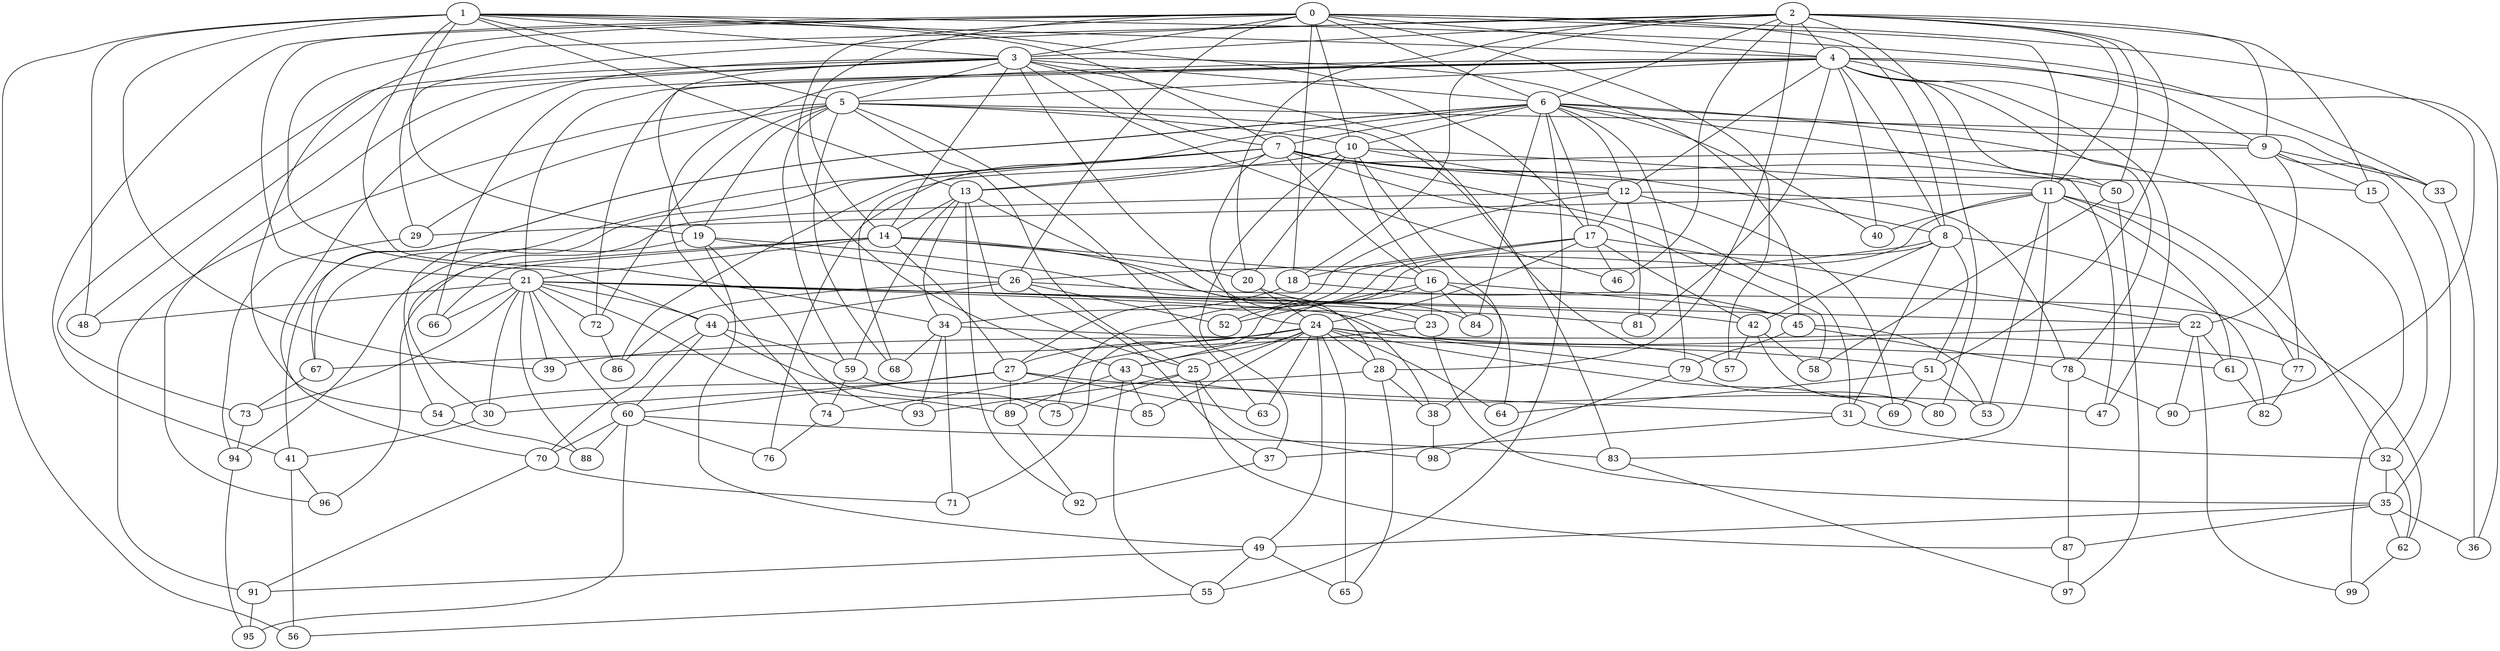 strict graph "barabasi_albert_graph(100,3)" {
0;
1;
2;
3;
4;
5;
6;
7;
8;
9;
10;
11;
12;
13;
14;
15;
16;
17;
18;
19;
20;
21;
22;
23;
24;
25;
26;
27;
28;
29;
30;
31;
32;
33;
34;
35;
36;
37;
38;
39;
40;
41;
42;
43;
44;
45;
46;
47;
48;
49;
50;
51;
52;
53;
54;
55;
56;
57;
58;
59;
60;
61;
62;
63;
64;
65;
66;
67;
68;
69;
70;
71;
72;
73;
74;
75;
76;
77;
78;
79;
80;
81;
82;
83;
84;
85;
86;
87;
88;
89;
90;
91;
92;
93;
94;
95;
96;
97;
98;
99;
0 -- 3  [is_available=True, prob="0.680263417022"];
0 -- 4  [is_available=True, prob="0.664207578234"];
0 -- 6  [is_available=True, prob="0.296291345407"];
0 -- 8  [is_available=True, prob="0.613597213385"];
0 -- 41  [is_available=True, prob="0.453957798913"];
0 -- 10  [is_available=True, prob="0.743753445504"];
0 -- 11  [is_available=True, prob="1.0"];
0 -- 44  [is_available=True, prob="0.773536949351"];
0 -- 14  [is_available=True, prob="0.201013522179"];
0 -- 43  [is_available=True, prob="0.769419292962"];
0 -- 18  [is_available=True, prob="0.0248930971551"];
0 -- 21  [is_available=True, prob="0.241447400946"];
0 -- 57  [is_available=True, prob="1.0"];
0 -- 26  [is_available=True, prob="0.85201490969"];
0 -- 90  [is_available=True, prob="0.870804354899"];
1 -- 33  [is_available=True, prob="0.125178306068"];
1 -- 34  [is_available=True, prob="0.433945501235"];
1 -- 3  [is_available=True, prob="0.463379065783"];
1 -- 4  [is_available=True, prob="1.0"];
1 -- 5  [is_available=True, prob="0.0309982845106"];
1 -- 7  [is_available=True, prob="0.610646467766"];
1 -- 39  [is_available=True, prob="0.0450953175723"];
1 -- 13  [is_available=True, prob="1.0"];
1 -- 48  [is_available=True, prob="0.025058763148"];
1 -- 17  [is_available=True, prob="0.030986374005"];
1 -- 19  [is_available=True, prob="0.777137360653"];
1 -- 56  [is_available=True, prob="0.805321014151"];
2 -- 3  [is_available=True, prob="0.270228002243"];
2 -- 4  [is_available=True, prob="1.0"];
2 -- 6  [is_available=True, prob="0.990981641192"];
2 -- 9  [is_available=True, prob="0.185684640079"];
2 -- 11  [is_available=True, prob="0.212953362519"];
2 -- 50  [is_available=True, prob="0.297910417855"];
2 -- 46  [is_available=True, prob="1.0"];
2 -- 15  [is_available=True, prob="0.883917883906"];
2 -- 80  [is_available=True, prob="0.151708871297"];
2 -- 18  [is_available=True, prob="1.0"];
2 -- 51  [is_available=True, prob="1.0"];
2 -- 20  [is_available=True, prob="0.322989586699"];
2 -- 54  [is_available=True, prob="0.822335275069"];
2 -- 28  [is_available=True, prob="0.414515946109"];
2 -- 29  [is_available=True, prob="0.477845282401"];
3 -- 96  [is_available=True, prob="1.0"];
3 -- 5  [is_available=True, prob="0.431257427753"];
3 -- 6  [is_available=True, prob="0.74381964695"];
3 -- 7  [is_available=True, prob="0.0400236075899"];
3 -- 73  [is_available=True, prob="0.0195299480335"];
3 -- 83  [is_available=True, prob="1.0"];
3 -- 45  [is_available=True, prob="1.0"];
3 -- 14  [is_available=True, prob="0.31242744103"];
3 -- 48  [is_available=True, prob="0.017879681696"];
3 -- 19  [is_available=True, prob="0.999800663991"];
3 -- 46  [is_available=True, prob="0.090547081072"];
3 -- 23  [is_available=True, prob="1.0"];
3 -- 70  [is_available=True, prob="1.0"];
4 -- 36  [is_available=True, prob="0.103355489478"];
4 -- 5  [is_available=True, prob="0.230174144847"];
4 -- 81  [is_available=True, prob="0.762539771223"];
4 -- 8  [is_available=True, prob="0.165174830511"];
4 -- 9  [is_available=True, prob="0.677975834865"];
4 -- 74  [is_available=True, prob="0.920874097889"];
4 -- 12  [is_available=True, prob="0.229531609198"];
4 -- 66  [is_available=True, prob="0.934106617045"];
4 -- 77  [is_available=True, prob="0.700830833657"];
4 -- 47  [is_available=True, prob="0.321497872955"];
4 -- 40  [is_available=True, prob="0.143315587234"];
4 -- 50  [is_available=True, prob="1.0"];
4 -- 21  [is_available=True, prob="0.941357906753"];
4 -- 72  [is_available=True, prob="1.0"];
4 -- 78  [is_available=True, prob="0.94125499849"];
5 -- 68  [is_available=True, prob="1.0"];
5 -- 33  [is_available=True, prob="0.962974532069"];
5 -- 72  [is_available=True, prob="0.533156665466"];
5 -- 10  [is_available=True, prob="0.640305833916"];
5 -- 91  [is_available=True, prob="0.132768257119"];
5 -- 19  [is_available=True, prob="0.573074692755"];
5 -- 57  [is_available=True, prob="0.0998543221976"];
5 -- 25  [is_available=True, prob="0.74276223917"];
5 -- 59  [is_available=True, prob="0.17498681031"];
5 -- 29  [is_available=True, prob="1.0"];
5 -- 63  [is_available=True, prob="0.309235447703"];
6 -- 68  [is_available=True, prob="0.260780366793"];
6 -- 7  [is_available=True, prob="0.458737186327"];
6 -- 40  [is_available=True, prob="0.513248252437"];
6 -- 9  [is_available=True, prob="0.726897994729"];
6 -- 10  [is_available=True, prob="0.898834514773"];
6 -- 55  [is_available=True, prob="0.911241921508"];
6 -- 12  [is_available=True, prob="0.609375672881"];
6 -- 47  [is_available=True, prob="1.0"];
6 -- 99  [is_available=True, prob="1.0"];
6 -- 17  [is_available=True, prob="0.216918152771"];
6 -- 67  [is_available=True, prob="1.0"];
6 -- 84  [is_available=True, prob="1.0"];
6 -- 41  [is_available=True, prob="0.86111758774"];
6 -- 79  [is_available=True, prob="1.0"];
7 -- 86  [is_available=True, prob="1.0"];
7 -- 8  [is_available=True, prob="0.0956545700777"];
7 -- 13  [is_available=True, prob="0.972019121615"];
7 -- 15  [is_available=True, prob="0.620929369974"];
7 -- 16  [is_available=True, prob="0.875135094833"];
7 -- 50  [is_available=True, prob="0.906339532028"];
7 -- 67  [is_available=True, prob="0.900272045533"];
7 -- 54  [is_available=True, prob="0.92094360613"];
7 -- 24  [is_available=True, prob="0.321181749121"];
7 -- 58  [is_available=True, prob="0.981117797755"];
7 -- 31  [is_available=True, prob="1.0"];
8 -- 42  [is_available=True, prob="0.876432891302"];
8 -- 71  [is_available=True, prob="0.886955822741"];
8 -- 82  [is_available=True, prob="1.0"];
8 -- 51  [is_available=True, prob="0.39466244736"];
8 -- 26  [is_available=True, prob="0.575788709666"];
8 -- 31  [is_available=True, prob="0.915689382152"];
9 -- 33  [is_available=True, prob="0.668405727548"];
9 -- 35  [is_available=True, prob="0.0770601467211"];
9 -- 76  [is_available=True, prob="1.0"];
9 -- 15  [is_available=True, prob="0.0363387455419"];
9 -- 22  [is_available=True, prob="0.402784785239"];
10 -- 11  [is_available=True, prob="0.115972868928"];
10 -- 12  [is_available=True, prob="0.71492275587"];
10 -- 13  [is_available=True, prob="0.918297911108"];
10 -- 16  [is_available=True, prob="0.89872086916"];
10 -- 20  [is_available=True, prob="0.164719645821"];
10 -- 38  [is_available=True, prob="1.0"];
10 -- 37  [is_available=True, prob="0.35175033164"];
11 -- 32  [is_available=True, prob="0.671916763062"];
11 -- 40  [is_available=True, prob="0.102395279697"];
11 -- 77  [is_available=True, prob="0.968179859131"];
11 -- 61  [is_available=True, prob="0.000911791716846"];
11 -- 83  [is_available=True, prob="1.0"];
11 -- 52  [is_available=True, prob="0.483124819167"];
11 -- 53  [is_available=True, prob="0.617923893667"];
11 -- 29  [is_available=True, prob="0.108803516015"];
12 -- 69  [is_available=True, prob="0.235127085178"];
12 -- 81  [is_available=True, prob="0.745923942325"];
12 -- 78  [is_available=True, prob="1.0"];
12 -- 17  [is_available=True, prob="0.980876664287"];
12 -- 27  [is_available=True, prob="1.0"];
12 -- 30  [is_available=True, prob="0.507023351418"];
13 -- 34  [is_available=True, prob="0.731591773236"];
13 -- 92  [is_available=True, prob="0.821369614678"];
13 -- 14  [is_available=True, prob="0.335349742506"];
13 -- 25  [is_available=True, prob="0.283674876634"];
13 -- 59  [is_available=True, prob="0.653793429584"];
13 -- 28  [is_available=True, prob="0.266342276613"];
14 -- 96  [is_available=True, prob="1.0"];
14 -- 66  [is_available=True, prob="1.0"];
14 -- 16  [is_available=True, prob="1.0"];
14 -- 20  [is_available=True, prob="1.0"];
14 -- 21  [is_available=True, prob="0.836657171808"];
14 -- 23  [is_available=True, prob="1.0"];
14 -- 27  [is_available=True, prob="0.0864759542871"];
15 -- 32  [is_available=True, prob="0.803148374719"];
16 -- 64  [is_available=True, prob="1.0"];
16 -- 43  [is_available=True, prob="0.147383952283"];
16 -- 45  [is_available=True, prob="0.567737651356"];
16 -- 52  [is_available=True, prob="0.564973139888"];
16 -- 23  [is_available=True, prob="0.871555321478"];
16 -- 84  [is_available=True, prob="1.0"];
17 -- 42  [is_available=True, prob="1.0"];
17 -- 75  [is_available=True, prob="1.0"];
17 -- 46  [is_available=True, prob="0.059086172902"];
17 -- 18  [is_available=True, prob="0.042882732011"];
17 -- 22  [is_available=True, prob="0.290137790874"];
17 -- 24  [is_available=True, prob="0.297052852449"];
18 -- 34  [is_available=True, prob="0.253001952414"];
18 -- 45  [is_available=True, prob="0.636709782943"];
19 -- 38  [is_available=True, prob="0.681210518955"];
19 -- 49  [is_available=True, prob="0.398825800545"];
19 -- 26  [is_available=True, prob="0.549287302008"];
19 -- 93  [is_available=True, prob="0.559837132287"];
19 -- 94  [is_available=True, prob="0.242049829725"];
20 -- 24  [is_available=True, prob="0.648372380305"];
20 -- 84  [is_available=True, prob="0.207879374329"];
21 -- 66  [is_available=True, prob="0.729579319793"];
21 -- 39  [is_available=True, prob="0.375998013132"];
21 -- 72  [is_available=True, prob="0.490738078688"];
21 -- 73  [is_available=True, prob="0.833465432359"];
21 -- 42  [is_available=True, prob="0.533226965217"];
21 -- 44  [is_available=True, prob="1.0"];
21 -- 79  [is_available=True, prob="0.355869172142"];
21 -- 48  [is_available=True, prob="0.412447851939"];
21 -- 81  [is_available=True, prob="0.799633691979"];
21 -- 22  [is_available=True, prob="1.0"];
21 -- 88  [is_available=True, prob="0.553772792366"];
21 -- 89  [is_available=True, prob="0.42837841524"];
21 -- 60  [is_available=True, prob="0.452116706714"];
21 -- 30  [is_available=True, prob="0.72334453482"];
22 -- 99  [is_available=True, prob="0.91466161623"];
22 -- 39  [is_available=True, prob="0.394182790281"];
22 -- 90  [is_available=True, prob="0.507638350102"];
22 -- 61  [is_available=True, prob="0.589635077674"];
23 -- 35  [is_available=True, prob="1.0"];
23 -- 74  [is_available=True, prob="0.0492805234807"];
24 -- 64  [is_available=True, prob="1.0"];
24 -- 65  [is_available=True, prob="0.776912933779"];
24 -- 67  [is_available=True, prob="0.355738024263"];
24 -- 49  [is_available=True, prob="0.457722945093"];
24 -- 43  [is_available=True, prob="0.53458375155"];
24 -- 77  [is_available=True, prob="0.356692338656"];
24 -- 51  [is_available=True, prob="0.113532656676"];
24 -- 85  [is_available=True, prob="0.20639155924"];
24 -- 25  [is_available=True, prob="0.295809527939"];
24 -- 27  [is_available=True, prob="1.0"];
24 -- 28  [is_available=True, prob="0.126188229919"];
24 -- 69  [is_available=True, prob="0.372019941445"];
24 -- 63  [is_available=True, prob="0.131433697077"];
25 -- 98  [is_available=True, prob="1.0"];
25 -- 75  [is_available=True, prob="0.0741647730107"];
25 -- 87  [is_available=True, prob="0.974759836994"];
25 -- 93  [is_available=True, prob="0.530350952623"];
26 -- 37  [is_available=True, prob="0.719684059532"];
26 -- 44  [is_available=True, prob="0.549987606497"];
26 -- 52  [is_available=True, prob="0.839066173785"];
26 -- 86  [is_available=True, prob="0.782974747393"];
26 -- 62  [is_available=True, prob="0.952178768616"];
27 -- 89  [is_available=True, prob="1.0"];
27 -- 63  [is_available=True, prob="0.978479386942"];
27 -- 60  [is_available=True, prob="1.0"];
27 -- 30  [is_available=True, prob="0.962761171073"];
27 -- 31  [is_available=True, prob="0.900275639188"];
28 -- 65  [is_available=True, prob="1.0"];
28 -- 38  [is_available=True, prob="0.0718593225252"];
28 -- 54  [is_available=True, prob="1.0"];
29 -- 94  [is_available=True, prob="0.736094669472"];
30 -- 41  [is_available=True, prob="0.314181264127"];
31 -- 32  [is_available=True, prob="0.333747142017"];
31 -- 37  [is_available=True, prob="0.370099768488"];
32 -- 35  [is_available=True, prob="1.0"];
32 -- 62  [is_available=True, prob="1.0"];
33 -- 36  [is_available=True, prob="1.0"];
34 -- 68  [is_available=True, prob="1.0"];
34 -- 71  [is_available=True, prob="0.0274493238891"];
34 -- 93  [is_available=True, prob="0.813986619529"];
34 -- 61  [is_available=True, prob="0.771264049429"];
35 -- 36  [is_available=True, prob="0.154996274609"];
35 -- 87  [is_available=True, prob="0.41537979605"];
35 -- 49  [is_available=True, prob="0.343762859774"];
35 -- 62  [is_available=True, prob="0.833283261857"];
37 -- 92  [is_available=True, prob="1.0"];
38 -- 98  [is_available=True, prob="0.408741803182"];
41 -- 56  [is_available=True, prob="0.488706677036"];
41 -- 96  [is_available=True, prob="0.870703441445"];
42 -- 80  [is_available=True, prob="0.17418024553"];
42 -- 57  [is_available=True, prob="0.539006293341"];
42 -- 58  [is_available=True, prob="0.69011460474"];
43 -- 47  [is_available=True, prob="0.940257748888"];
43 -- 85  [is_available=True, prob="0.936237428116"];
43 -- 55  [is_available=True, prob="0.481243999692"];
43 -- 89  [is_available=True, prob="0.581229389126"];
44 -- 70  [is_available=True, prob="1.0"];
44 -- 59  [is_available=True, prob="0.114403295581"];
44 -- 60  [is_available=True, prob="0.882099303299"];
44 -- 85  [is_available=True, prob="0.581642648723"];
45 -- 78  [is_available=True, prob="0.494618478282"];
45 -- 79  [is_available=True, prob="0.907191740982"];
45 -- 53  [is_available=True, prob="0.0339118925269"];
49 -- 65  [is_available=True, prob="0.665902682072"];
49 -- 55  [is_available=True, prob="1.0"];
49 -- 91  [is_available=True, prob="0.749390826648"];
50 -- 97  [is_available=True, prob="0.740152608322"];
50 -- 58  [is_available=True, prob="0.624636515718"];
51 -- 64  [is_available=True, prob="1.0"];
51 -- 69  [is_available=True, prob="0.0839466578198"];
51 -- 53  [is_available=True, prob="1.0"];
54 -- 88  [is_available=True, prob="1.0"];
55 -- 56  [is_available=True, prob="1.0"];
59 -- 74  [is_available=True, prob="0.539765104783"];
59 -- 75  [is_available=True, prob="0.510233227038"];
60 -- 70  [is_available=True, prob="1.0"];
60 -- 76  [is_available=True, prob="0.71837443932"];
60 -- 83  [is_available=True, prob="0.669375762089"];
60 -- 88  [is_available=True, prob="1.0"];
60 -- 95  [is_available=True, prob="0.536979408981"];
61 -- 82  [is_available=True, prob="0.405492617413"];
62 -- 99  [is_available=True, prob="0.552243370563"];
67 -- 73  [is_available=True, prob="0.264171464852"];
70 -- 91  [is_available=True, prob="0.286106837955"];
70 -- 71  [is_available=True, prob="0.614652677727"];
72 -- 86  [is_available=True, prob="1.0"];
73 -- 94  [is_available=True, prob="0.359018972699"];
74 -- 76  [is_available=True, prob="0.0399628304836"];
77 -- 82  [is_available=True, prob="0.432501232175"];
78 -- 90  [is_available=True, prob="1.0"];
78 -- 87  [is_available=True, prob="0.251973696024"];
79 -- 80  [is_available=True, prob="0.474845048059"];
79 -- 98  [is_available=True, prob="0.767229731544"];
83 -- 97  [is_available=True, prob="1.0"];
87 -- 97  [is_available=True, prob="0.437422901196"];
89 -- 92  [is_available=True, prob="0.482635280028"];
91 -- 95  [is_available=True, prob="0.445600717008"];
94 -- 95  [is_available=True, prob="0.8824198795"];
}
